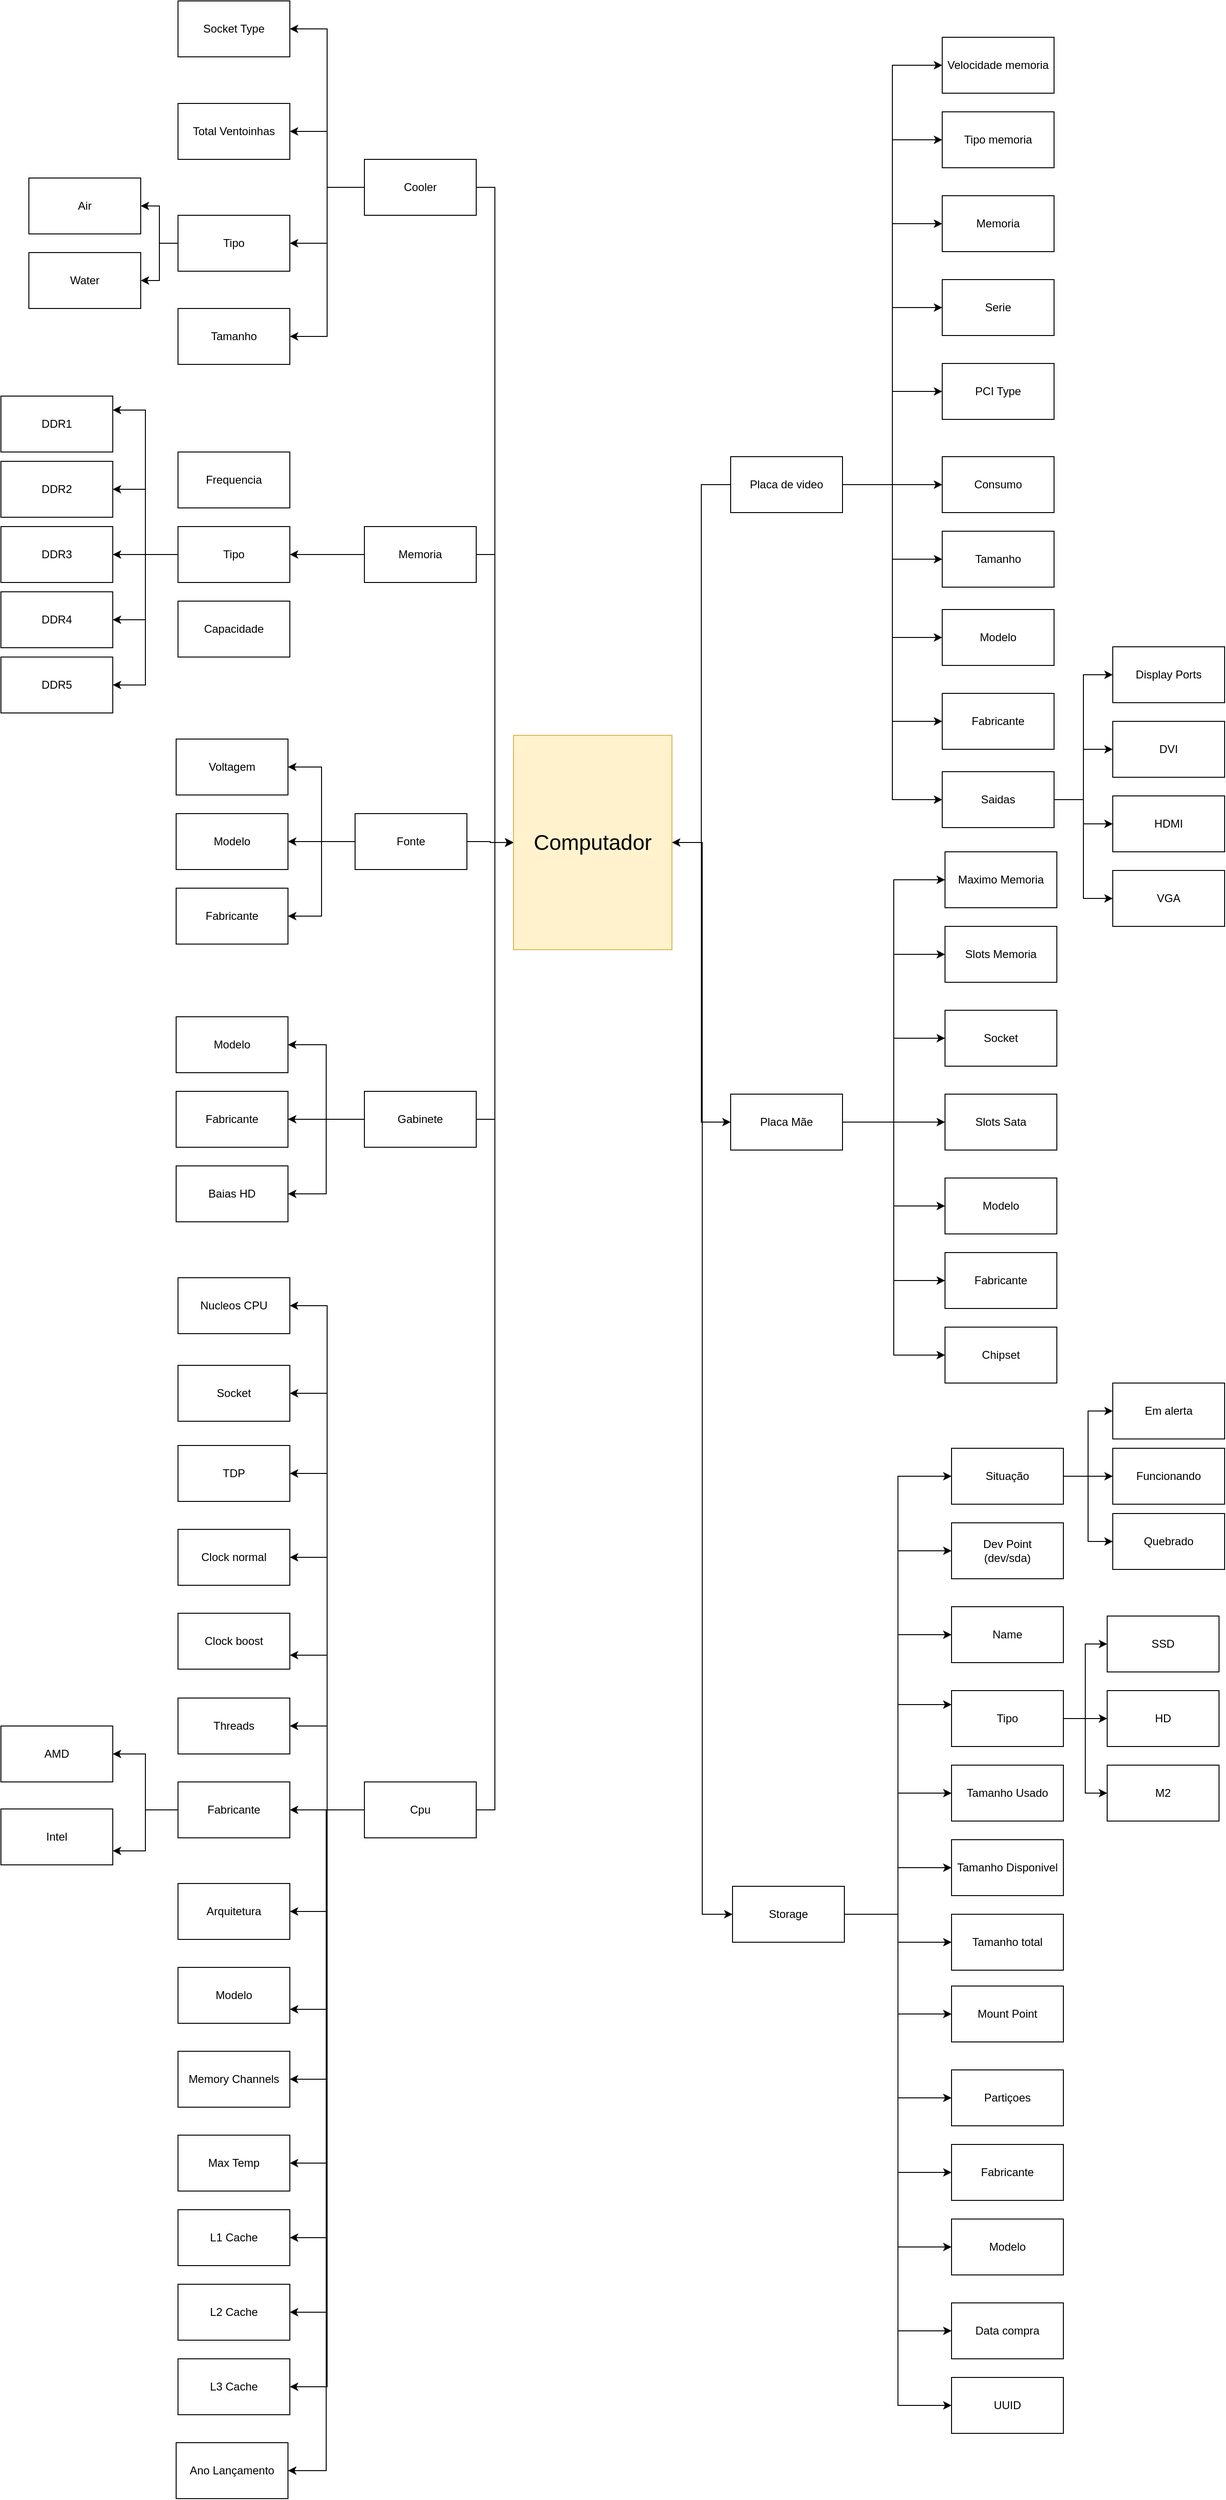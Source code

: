 <mxfile version="28.0.6">
  <diagram name="Página-1" id="CXekeG7njNkWaD8ZlmLc">
    <mxGraphModel dx="2966" dy="2441" grid="1" gridSize="10" guides="1" tooltips="1" connect="1" arrows="1" fold="1" page="1" pageScale="1" pageWidth="900" pageHeight="1600" math="0" shadow="0">
      <root>
        <mxCell id="0" />
        <mxCell id="1" parent="0" />
        <mxCell id="zPSmQl39n69gm35-lImO-128" style="edgeStyle=orthogonalEdgeStyle;rounded=0;orthogonalLoop=1;jettySize=auto;html=1;entryX=1;entryY=0.5;entryDx=0;entryDy=0;" parent="1" source="zPSmQl39n69gm35-lImO-1" target="zPSmQl39n69gm35-lImO-115" edge="1">
          <mxGeometry relative="1" as="geometry" />
        </mxCell>
        <mxCell id="zPSmQl39n69gm35-lImO-129" style="edgeStyle=orthogonalEdgeStyle;rounded=0;orthogonalLoop=1;jettySize=auto;html=1;entryX=1;entryY=0.5;entryDx=0;entryDy=0;" parent="1" source="zPSmQl39n69gm35-lImO-1" target="zPSmQl39n69gm35-lImO-110" edge="1">
          <mxGeometry relative="1" as="geometry" />
        </mxCell>
        <mxCell id="zPSmQl39n69gm35-lImO-130" style="edgeStyle=orthogonalEdgeStyle;rounded=0;orthogonalLoop=1;jettySize=auto;html=1;entryX=1;entryY=0.5;entryDx=0;entryDy=0;" parent="1" source="zPSmQl39n69gm35-lImO-1" target="zPSmQl39n69gm35-lImO-111" edge="1">
          <mxGeometry relative="1" as="geometry" />
        </mxCell>
        <mxCell id="zPSmQl39n69gm35-lImO-131" style="edgeStyle=orthogonalEdgeStyle;rounded=0;orthogonalLoop=1;jettySize=auto;html=1;entryX=1;entryY=0.5;entryDx=0;entryDy=0;" parent="1" source="zPSmQl39n69gm35-lImO-1" target="zPSmQl39n69gm35-lImO-112" edge="1">
          <mxGeometry relative="1" as="geometry" />
        </mxCell>
        <mxCell id="zPSmQl39n69gm35-lImO-132" style="edgeStyle=orthogonalEdgeStyle;rounded=0;orthogonalLoop=1;jettySize=auto;html=1;entryX=1;entryY=0.75;entryDx=0;entryDy=0;" parent="1" source="zPSmQl39n69gm35-lImO-1" target="zPSmQl39n69gm35-lImO-113" edge="1">
          <mxGeometry relative="1" as="geometry" />
        </mxCell>
        <mxCell id="zPSmQl39n69gm35-lImO-133" style="edgeStyle=orthogonalEdgeStyle;rounded=0;orthogonalLoop=1;jettySize=auto;html=1;entryX=1;entryY=0.5;entryDx=0;entryDy=0;" parent="1" source="zPSmQl39n69gm35-lImO-1" target="zPSmQl39n69gm35-lImO-114" edge="1">
          <mxGeometry relative="1" as="geometry" />
        </mxCell>
        <mxCell id="zPSmQl39n69gm35-lImO-134" style="edgeStyle=orthogonalEdgeStyle;rounded=0;orthogonalLoop=1;jettySize=auto;html=1;entryX=1;entryY=0.5;entryDx=0;entryDy=0;" parent="1" source="zPSmQl39n69gm35-lImO-1" target="zPSmQl39n69gm35-lImO-116" edge="1">
          <mxGeometry relative="1" as="geometry" />
        </mxCell>
        <mxCell id="zPSmQl39n69gm35-lImO-135" style="edgeStyle=orthogonalEdgeStyle;rounded=0;orthogonalLoop=1;jettySize=auto;html=1;entryX=1;entryY=0.5;entryDx=0;entryDy=0;" parent="1" source="zPSmQl39n69gm35-lImO-1" target="zPSmQl39n69gm35-lImO-119" edge="1">
          <mxGeometry relative="1" as="geometry" />
        </mxCell>
        <mxCell id="zPSmQl39n69gm35-lImO-136" style="edgeStyle=orthogonalEdgeStyle;rounded=0;orthogonalLoop=1;jettySize=auto;html=1;entryX=1;entryY=0.75;entryDx=0;entryDy=0;" parent="1" source="zPSmQl39n69gm35-lImO-1" target="zPSmQl39n69gm35-lImO-122" edge="1">
          <mxGeometry relative="1" as="geometry" />
        </mxCell>
        <mxCell id="zPSmQl39n69gm35-lImO-137" style="edgeStyle=orthogonalEdgeStyle;rounded=0;orthogonalLoop=1;jettySize=auto;html=1;entryX=1;entryY=0.5;entryDx=0;entryDy=0;" parent="1" source="zPSmQl39n69gm35-lImO-1" target="zPSmQl39n69gm35-lImO-123" edge="1">
          <mxGeometry relative="1" as="geometry" />
        </mxCell>
        <mxCell id="zPSmQl39n69gm35-lImO-138" style="edgeStyle=orthogonalEdgeStyle;rounded=0;orthogonalLoop=1;jettySize=auto;html=1;entryX=1;entryY=0.5;entryDx=0;entryDy=0;" parent="1" source="zPSmQl39n69gm35-lImO-1" target="zPSmQl39n69gm35-lImO-124" edge="1">
          <mxGeometry relative="1" as="geometry" />
        </mxCell>
        <mxCell id="zPSmQl39n69gm35-lImO-139" style="edgeStyle=orthogonalEdgeStyle;rounded=0;orthogonalLoop=1;jettySize=auto;html=1;entryX=1;entryY=0.5;entryDx=0;entryDy=0;" parent="1" source="zPSmQl39n69gm35-lImO-1" target="zPSmQl39n69gm35-lImO-125" edge="1">
          <mxGeometry relative="1" as="geometry" />
        </mxCell>
        <mxCell id="zPSmQl39n69gm35-lImO-140" style="edgeStyle=orthogonalEdgeStyle;rounded=0;orthogonalLoop=1;jettySize=auto;html=1;entryX=1;entryY=0.5;entryDx=0;entryDy=0;" parent="1" source="zPSmQl39n69gm35-lImO-1" target="zPSmQl39n69gm35-lImO-126" edge="1">
          <mxGeometry relative="1" as="geometry" />
        </mxCell>
        <mxCell id="zPSmQl39n69gm35-lImO-141" style="edgeStyle=orthogonalEdgeStyle;rounded=0;orthogonalLoop=1;jettySize=auto;html=1;entryX=1;entryY=0.5;entryDx=0;entryDy=0;" parent="1" source="zPSmQl39n69gm35-lImO-1" target="zPSmQl39n69gm35-lImO-127" edge="1">
          <mxGeometry relative="1" as="geometry" />
        </mxCell>
        <mxCell id="zPSmQl39n69gm35-lImO-143" style="edgeStyle=orthogonalEdgeStyle;rounded=0;orthogonalLoop=1;jettySize=auto;html=1;entryX=1;entryY=0.5;entryDx=0;entryDy=0;" parent="1" source="zPSmQl39n69gm35-lImO-1" target="zPSmQl39n69gm35-lImO-142" edge="1">
          <mxGeometry relative="1" as="geometry" />
        </mxCell>
        <mxCell id="zPSmQl39n69gm35-lImO-200" style="edgeStyle=orthogonalEdgeStyle;rounded=0;orthogonalLoop=1;jettySize=auto;html=1;entryX=0;entryY=0.5;entryDx=0;entryDy=0;" parent="1" source="zPSmQl39n69gm35-lImO-1" target="zPSmQl39n69gm35-lImO-194" edge="1">
          <mxGeometry relative="1" as="geometry" />
        </mxCell>
        <mxCell id="zPSmQl39n69gm35-lImO-1" value="Cpu" style="rounded=0;whiteSpace=wrap;html=1;" parent="1" vertex="1">
          <mxGeometry x="-430" y="371" width="120" height="60" as="geometry" />
        </mxCell>
        <mxCell id="zPSmQl39n69gm35-lImO-94" value="" style="edgeStyle=orthogonalEdgeStyle;rounded=0;orthogonalLoop=1;jettySize=auto;html=1;" parent="1" source="zPSmQl39n69gm35-lImO-2" target="zPSmQl39n69gm35-lImO-78" edge="1">
          <mxGeometry relative="1" as="geometry" />
        </mxCell>
        <mxCell id="zPSmQl39n69gm35-lImO-198" style="edgeStyle=orthogonalEdgeStyle;rounded=0;orthogonalLoop=1;jettySize=auto;html=1;entryX=0;entryY=0.5;entryDx=0;entryDy=0;" parent="1" source="zPSmQl39n69gm35-lImO-2" target="zPSmQl39n69gm35-lImO-194" edge="1">
          <mxGeometry relative="1" as="geometry" />
        </mxCell>
        <mxCell id="zPSmQl39n69gm35-lImO-2" value="Memoria" style="rounded=0;whiteSpace=wrap;html=1;" parent="1" vertex="1">
          <mxGeometry x="-430" y="-976" width="120" height="60" as="geometry" />
        </mxCell>
        <mxCell id="zPSmQl39n69gm35-lImO-15" style="edgeStyle=orthogonalEdgeStyle;rounded=0;orthogonalLoop=1;jettySize=auto;html=1;entryX=0;entryY=0.5;entryDx=0;entryDy=0;" parent="1" source="zPSmQl39n69gm35-lImO-3" target="zPSmQl39n69gm35-lImO-14" edge="1">
          <mxGeometry relative="1" as="geometry" />
        </mxCell>
        <mxCell id="zPSmQl39n69gm35-lImO-19" style="edgeStyle=orthogonalEdgeStyle;rounded=0;orthogonalLoop=1;jettySize=auto;html=1;exitX=1;exitY=0.5;exitDx=0;exitDy=0;entryX=0;entryY=0.5;entryDx=0;entryDy=0;" parent="1" source="zPSmQl39n69gm35-lImO-3" target="zPSmQl39n69gm35-lImO-18" edge="1">
          <mxGeometry relative="1" as="geometry" />
        </mxCell>
        <mxCell id="zPSmQl39n69gm35-lImO-21" style="edgeStyle=orthogonalEdgeStyle;rounded=0;orthogonalLoop=1;jettySize=auto;html=1;exitX=1;exitY=0.5;exitDx=0;exitDy=0;entryX=0;entryY=0.5;entryDx=0;entryDy=0;" parent="1" source="zPSmQl39n69gm35-lImO-3" target="zPSmQl39n69gm35-lImO-20" edge="1">
          <mxGeometry relative="1" as="geometry" />
        </mxCell>
        <mxCell id="zPSmQl39n69gm35-lImO-58" style="edgeStyle=orthogonalEdgeStyle;rounded=0;orthogonalLoop=1;jettySize=auto;html=1;entryX=0;entryY=0.5;entryDx=0;entryDy=0;" parent="1" source="zPSmQl39n69gm35-lImO-3" target="zPSmQl39n69gm35-lImO-57" edge="1">
          <mxGeometry relative="1" as="geometry" />
        </mxCell>
        <mxCell id="zPSmQl39n69gm35-lImO-59" style="edgeStyle=orthogonalEdgeStyle;rounded=0;orthogonalLoop=1;jettySize=auto;html=1;entryX=0;entryY=0.5;entryDx=0;entryDy=0;" parent="1" source="zPSmQl39n69gm35-lImO-3" target="zPSmQl39n69gm35-lImO-16" edge="1">
          <mxGeometry relative="1" as="geometry" />
        </mxCell>
        <mxCell id="zPSmQl39n69gm35-lImO-76" style="edgeStyle=orthogonalEdgeStyle;rounded=0;orthogonalLoop=1;jettySize=auto;html=1;entryX=0;entryY=0.5;entryDx=0;entryDy=0;" parent="1" source="zPSmQl39n69gm35-lImO-3" target="zPSmQl39n69gm35-lImO-74" edge="1">
          <mxGeometry relative="1" as="geometry" />
        </mxCell>
        <mxCell id="zPSmQl39n69gm35-lImO-77" style="edgeStyle=orthogonalEdgeStyle;rounded=0;orthogonalLoop=1;jettySize=auto;html=1;entryX=0;entryY=0.5;entryDx=0;entryDy=0;" parent="1" source="zPSmQl39n69gm35-lImO-3" target="zPSmQl39n69gm35-lImO-75" edge="1">
          <mxGeometry relative="1" as="geometry" />
        </mxCell>
        <mxCell id="zPSmQl39n69gm35-lImO-3" value="Placa Mãe" style="rounded=0;whiteSpace=wrap;html=1;" parent="1" vertex="1">
          <mxGeometry x="-37" y="-367" width="120" height="60" as="geometry" />
        </mxCell>
        <mxCell id="zPSmQl39n69gm35-lImO-107" style="edgeStyle=orthogonalEdgeStyle;rounded=0;orthogonalLoop=1;jettySize=auto;html=1;entryX=1;entryY=0.5;entryDx=0;entryDy=0;" parent="1" source="zPSmQl39n69gm35-lImO-4" target="zPSmQl39n69gm35-lImO-68" edge="1">
          <mxGeometry relative="1" as="geometry" />
        </mxCell>
        <mxCell id="zPSmQl39n69gm35-lImO-108" style="edgeStyle=orthogonalEdgeStyle;rounded=0;orthogonalLoop=1;jettySize=auto;html=1;entryX=1;entryY=0.5;entryDx=0;entryDy=0;" parent="1" source="zPSmQl39n69gm35-lImO-4" target="zPSmQl39n69gm35-lImO-69" edge="1">
          <mxGeometry relative="1" as="geometry" />
        </mxCell>
        <mxCell id="zPSmQl39n69gm35-lImO-109" style="edgeStyle=orthogonalEdgeStyle;rounded=0;orthogonalLoop=1;jettySize=auto;html=1;entryX=1;entryY=0.5;entryDx=0;entryDy=0;" parent="1" source="zPSmQl39n69gm35-lImO-4" target="zPSmQl39n69gm35-lImO-72" edge="1">
          <mxGeometry relative="1" as="geometry" />
        </mxCell>
        <mxCell id="zPSmQl39n69gm35-lImO-199" style="edgeStyle=orthogonalEdgeStyle;rounded=0;orthogonalLoop=1;jettySize=auto;html=1;entryX=0;entryY=0.5;entryDx=0;entryDy=0;" parent="1" source="zPSmQl39n69gm35-lImO-4" target="zPSmQl39n69gm35-lImO-194" edge="1">
          <mxGeometry relative="1" as="geometry" />
        </mxCell>
        <mxCell id="zPSmQl39n69gm35-lImO-4" value="Gabinete" style="rounded=0;whiteSpace=wrap;html=1;" parent="1" vertex="1">
          <mxGeometry x="-430" y="-370" width="120" height="60" as="geometry" />
        </mxCell>
        <mxCell id="zPSmQl39n69gm35-lImO-103" style="edgeStyle=orthogonalEdgeStyle;rounded=0;orthogonalLoop=1;jettySize=auto;html=1;entryX=1;entryY=0.5;entryDx=0;entryDy=0;" parent="1" source="zPSmQl39n69gm35-lImO-5" target="zPSmQl39n69gm35-lImO-63" edge="1">
          <mxGeometry relative="1" as="geometry" />
        </mxCell>
        <mxCell id="zPSmQl39n69gm35-lImO-104" style="edgeStyle=orthogonalEdgeStyle;rounded=0;orthogonalLoop=1;jettySize=auto;html=1;entryX=1;entryY=0.5;entryDx=0;entryDy=0;" parent="1" source="zPSmQl39n69gm35-lImO-5" target="zPSmQl39n69gm35-lImO-61" edge="1">
          <mxGeometry relative="1" as="geometry" />
        </mxCell>
        <mxCell id="zPSmQl39n69gm35-lImO-105" style="edgeStyle=orthogonalEdgeStyle;rounded=0;orthogonalLoop=1;jettySize=auto;html=1;entryX=1;entryY=0.5;entryDx=0;entryDy=0;" parent="1" source="zPSmQl39n69gm35-lImO-5" target="zPSmQl39n69gm35-lImO-64" edge="1">
          <mxGeometry relative="1" as="geometry" />
        </mxCell>
        <mxCell id="zPSmQl39n69gm35-lImO-197" style="edgeStyle=orthogonalEdgeStyle;rounded=0;orthogonalLoop=1;jettySize=auto;html=1;entryX=0;entryY=0.5;entryDx=0;entryDy=0;" parent="1" source="zPSmQl39n69gm35-lImO-5" target="zPSmQl39n69gm35-lImO-194" edge="1">
          <mxGeometry relative="1" as="geometry" />
        </mxCell>
        <mxCell id="zPSmQl39n69gm35-lImO-5" value="Fonte" style="rounded=0;whiteSpace=wrap;html=1;" parent="1" vertex="1">
          <mxGeometry x="-440" y="-668" width="120" height="60" as="geometry" />
        </mxCell>
        <mxCell id="zPSmQl39n69gm35-lImO-6" value="HD" style="rounded=0;whiteSpace=wrap;html=1;" parent="1" vertex="1">
          <mxGeometry x="367" y="273" width="120" height="60" as="geometry" />
        </mxCell>
        <mxCell id="zPSmQl39n69gm35-lImO-7" value="SSD" style="rounded=0;whiteSpace=wrap;html=1;" parent="1" vertex="1">
          <mxGeometry x="367" y="193" width="120" height="60" as="geometry" />
        </mxCell>
        <mxCell id="zPSmQl39n69gm35-lImO-32" style="edgeStyle=orthogonalEdgeStyle;rounded=0;orthogonalLoop=1;jettySize=auto;html=1;entryX=0;entryY=0.5;entryDx=0;entryDy=0;" parent="1" source="zPSmQl39n69gm35-lImO-8" target="zPSmQl39n69gm35-lImO-27" edge="1">
          <mxGeometry relative="1" as="geometry" />
        </mxCell>
        <mxCell id="zPSmQl39n69gm35-lImO-33" style="edgeStyle=orthogonalEdgeStyle;rounded=0;orthogonalLoop=1;jettySize=auto;html=1;entryX=0;entryY=0.5;entryDx=0;entryDy=0;" parent="1" source="zPSmQl39n69gm35-lImO-8" target="zPSmQl39n69gm35-lImO-26" edge="1">
          <mxGeometry relative="1" as="geometry" />
        </mxCell>
        <mxCell id="zPSmQl39n69gm35-lImO-34" style="edgeStyle=orthogonalEdgeStyle;rounded=0;orthogonalLoop=1;jettySize=auto;html=1;entryX=0;entryY=0.25;entryDx=0;entryDy=0;" parent="1" source="zPSmQl39n69gm35-lImO-8" target="zPSmQl39n69gm35-lImO-22" edge="1">
          <mxGeometry relative="1" as="geometry" />
        </mxCell>
        <mxCell id="zPSmQl39n69gm35-lImO-35" style="edgeStyle=orthogonalEdgeStyle;rounded=0;orthogonalLoop=1;jettySize=auto;html=1;entryX=0;entryY=0.5;entryDx=0;entryDy=0;" parent="1" source="zPSmQl39n69gm35-lImO-8" target="zPSmQl39n69gm35-lImO-23" edge="1">
          <mxGeometry relative="1" as="geometry" />
        </mxCell>
        <mxCell id="zPSmQl39n69gm35-lImO-36" style="edgeStyle=orthogonalEdgeStyle;rounded=0;orthogonalLoop=1;jettySize=auto;html=1;entryX=0;entryY=0.5;entryDx=0;entryDy=0;" parent="1" source="zPSmQl39n69gm35-lImO-8" target="zPSmQl39n69gm35-lImO-24" edge="1">
          <mxGeometry relative="1" as="geometry" />
        </mxCell>
        <mxCell id="zPSmQl39n69gm35-lImO-37" style="edgeStyle=orthogonalEdgeStyle;rounded=0;orthogonalLoop=1;jettySize=auto;html=1;entryX=0;entryY=0.5;entryDx=0;entryDy=0;" parent="1" source="zPSmQl39n69gm35-lImO-8" target="zPSmQl39n69gm35-lImO-25" edge="1">
          <mxGeometry relative="1" as="geometry" />
        </mxCell>
        <mxCell id="zPSmQl39n69gm35-lImO-38" style="edgeStyle=orthogonalEdgeStyle;rounded=0;orthogonalLoop=1;jettySize=auto;html=1;entryX=0;entryY=0.5;entryDx=0;entryDy=0;" parent="1" source="zPSmQl39n69gm35-lImO-8" target="zPSmQl39n69gm35-lImO-28" edge="1">
          <mxGeometry relative="1" as="geometry" />
        </mxCell>
        <mxCell id="zPSmQl39n69gm35-lImO-41" style="edgeStyle=orthogonalEdgeStyle;rounded=0;orthogonalLoop=1;jettySize=auto;html=1;entryX=0;entryY=0.5;entryDx=0;entryDy=0;" parent="1" source="zPSmQl39n69gm35-lImO-8" target="zPSmQl39n69gm35-lImO-39" edge="1">
          <mxGeometry relative="1" as="geometry" />
        </mxCell>
        <mxCell id="zPSmQl39n69gm35-lImO-49" style="edgeStyle=orthogonalEdgeStyle;rounded=0;orthogonalLoop=1;jettySize=auto;html=1;entryX=0;entryY=0.5;entryDx=0;entryDy=0;" parent="1" source="zPSmQl39n69gm35-lImO-8" target="zPSmQl39n69gm35-lImO-42" edge="1">
          <mxGeometry relative="1" as="geometry" />
        </mxCell>
        <mxCell id="zPSmQl39n69gm35-lImO-52" style="edgeStyle=orthogonalEdgeStyle;rounded=0;orthogonalLoop=1;jettySize=auto;html=1;entryX=0;entryY=0.5;entryDx=0;entryDy=0;" parent="1" source="zPSmQl39n69gm35-lImO-8" target="zPSmQl39n69gm35-lImO-51" edge="1">
          <mxGeometry relative="1" as="geometry" />
        </mxCell>
        <mxCell id="zPSmQl39n69gm35-lImO-54" style="edgeStyle=orthogonalEdgeStyle;rounded=0;orthogonalLoop=1;jettySize=auto;html=1;entryX=0;entryY=0.5;entryDx=0;entryDy=0;" parent="1" source="zPSmQl39n69gm35-lImO-8" target="zPSmQl39n69gm35-lImO-53" edge="1">
          <mxGeometry relative="1" as="geometry" />
        </mxCell>
        <mxCell id="zPSmQl39n69gm35-lImO-56" style="edgeStyle=orthogonalEdgeStyle;rounded=0;orthogonalLoop=1;jettySize=auto;html=1;entryX=0;entryY=0.5;entryDx=0;entryDy=0;" parent="1" source="zPSmQl39n69gm35-lImO-8" target="zPSmQl39n69gm35-lImO-55" edge="1">
          <mxGeometry relative="1" as="geometry" />
        </mxCell>
        <mxCell id="zPSmQl39n69gm35-lImO-97" style="edgeStyle=orthogonalEdgeStyle;rounded=0;orthogonalLoop=1;jettySize=auto;html=1;entryX=0;entryY=0.5;entryDx=0;entryDy=0;" parent="1" source="zPSmQl39n69gm35-lImO-8" target="zPSmQl39n69gm35-lImO-50" edge="1">
          <mxGeometry relative="1" as="geometry" />
        </mxCell>
        <mxCell id="zPSmQl39n69gm35-lImO-8" value="Storage" style="rounded=0;whiteSpace=wrap;html=1;" parent="1" vertex="1">
          <mxGeometry x="-35" y="483" width="120" height="60" as="geometry" />
        </mxCell>
        <mxCell id="zPSmQl39n69gm35-lImO-157" style="edgeStyle=orthogonalEdgeStyle;rounded=0;orthogonalLoop=1;jettySize=auto;html=1;entryX=1;entryY=0.5;entryDx=0;entryDy=0;" parent="1" source="zPSmQl39n69gm35-lImO-11" target="zPSmQl39n69gm35-lImO-152" edge="1">
          <mxGeometry relative="1" as="geometry" />
        </mxCell>
        <mxCell id="zPSmQl39n69gm35-lImO-158" style="edgeStyle=orthogonalEdgeStyle;rounded=0;orthogonalLoop=1;jettySize=auto;html=1;entryX=1;entryY=0.5;entryDx=0;entryDy=0;" parent="1" source="zPSmQl39n69gm35-lImO-11" target="zPSmQl39n69gm35-lImO-153" edge="1">
          <mxGeometry relative="1" as="geometry" />
        </mxCell>
        <mxCell id="zPSmQl39n69gm35-lImO-160" style="edgeStyle=orthogonalEdgeStyle;rounded=0;orthogonalLoop=1;jettySize=auto;html=1;entryX=1;entryY=0.5;entryDx=0;entryDy=0;" parent="1" source="zPSmQl39n69gm35-lImO-11" target="zPSmQl39n69gm35-lImO-159" edge="1">
          <mxGeometry relative="1" as="geometry" />
        </mxCell>
        <mxCell id="zPSmQl39n69gm35-lImO-162" style="edgeStyle=orthogonalEdgeStyle;rounded=0;orthogonalLoop=1;jettySize=auto;html=1;entryX=1;entryY=0.5;entryDx=0;entryDy=0;" parent="1" source="zPSmQl39n69gm35-lImO-11" target="zPSmQl39n69gm35-lImO-144" edge="1">
          <mxGeometry relative="1" as="geometry" />
        </mxCell>
        <mxCell id="zPSmQl39n69gm35-lImO-201" style="edgeStyle=orthogonalEdgeStyle;rounded=0;orthogonalLoop=1;jettySize=auto;html=1;entryX=0;entryY=0.5;entryDx=0;entryDy=0;" parent="1" source="zPSmQl39n69gm35-lImO-11" target="zPSmQl39n69gm35-lImO-194" edge="1">
          <mxGeometry relative="1" as="geometry" />
        </mxCell>
        <mxCell id="zPSmQl39n69gm35-lImO-11" value="Cooler" style="rounded=0;whiteSpace=wrap;html=1;" parent="1" vertex="1">
          <mxGeometry x="-430" y="-1370" width="120" height="60" as="geometry" />
        </mxCell>
        <mxCell id="zPSmQl39n69gm35-lImO-12" value="M2" style="rounded=0;whiteSpace=wrap;html=1;" parent="1" vertex="1">
          <mxGeometry x="367" y="353" width="120" height="60" as="geometry" />
        </mxCell>
        <mxCell id="zPSmQl39n69gm35-lImO-14" value="Modelo" style="rounded=0;whiteSpace=wrap;html=1;" parent="1" vertex="1">
          <mxGeometry x="193" y="-277" width="120" height="60" as="geometry" />
        </mxCell>
        <mxCell id="zPSmQl39n69gm35-lImO-16" value="Fabricante" style="rounded=0;whiteSpace=wrap;html=1;" parent="1" vertex="1">
          <mxGeometry x="193" y="-197" width="120" height="60" as="geometry" />
        </mxCell>
        <mxCell id="zPSmQl39n69gm35-lImO-18" value="Chipset" style="rounded=0;whiteSpace=wrap;html=1;" parent="1" vertex="1">
          <mxGeometry x="193" y="-117" width="120" height="60" as="geometry" />
        </mxCell>
        <mxCell id="zPSmQl39n69gm35-lImO-20" value="Slots Sata" style="rounded=0;whiteSpace=wrap;html=1;" parent="1" vertex="1">
          <mxGeometry x="193" y="-367" width="120" height="60" as="geometry" />
        </mxCell>
        <mxCell id="zPSmQl39n69gm35-lImO-29" value="" style="edgeStyle=orthogonalEdgeStyle;rounded=0;orthogonalLoop=1;jettySize=auto;html=1;" parent="1" source="zPSmQl39n69gm35-lImO-22" target="zPSmQl39n69gm35-lImO-6" edge="1">
          <mxGeometry relative="1" as="geometry" />
        </mxCell>
        <mxCell id="zPSmQl39n69gm35-lImO-30" style="edgeStyle=orthogonalEdgeStyle;rounded=0;orthogonalLoop=1;jettySize=auto;html=1;exitX=1;exitY=0.5;exitDx=0;exitDy=0;entryX=0;entryY=0.5;entryDx=0;entryDy=0;" parent="1" source="zPSmQl39n69gm35-lImO-22" target="zPSmQl39n69gm35-lImO-7" edge="1">
          <mxGeometry relative="1" as="geometry" />
        </mxCell>
        <mxCell id="zPSmQl39n69gm35-lImO-31" style="edgeStyle=orthogonalEdgeStyle;rounded=0;orthogonalLoop=1;jettySize=auto;html=1;entryX=0;entryY=0.5;entryDx=0;entryDy=0;" parent="1" source="zPSmQl39n69gm35-lImO-22" target="zPSmQl39n69gm35-lImO-12" edge="1">
          <mxGeometry relative="1" as="geometry" />
        </mxCell>
        <mxCell id="zPSmQl39n69gm35-lImO-22" value="Tipo" style="rounded=0;whiteSpace=wrap;html=1;" parent="1" vertex="1">
          <mxGeometry x="200" y="273" width="120" height="60" as="geometry" />
        </mxCell>
        <mxCell id="zPSmQl39n69gm35-lImO-23" value="Tamanho Usado" style="rounded=0;whiteSpace=wrap;html=1;" parent="1" vertex="1">
          <mxGeometry x="200" y="353" width="120" height="60" as="geometry" />
        </mxCell>
        <mxCell id="zPSmQl39n69gm35-lImO-24" value="Tamanho Disponivel" style="rounded=0;whiteSpace=wrap;html=1;" parent="1" vertex="1">
          <mxGeometry x="200" y="433" width="120" height="60" as="geometry" />
        </mxCell>
        <mxCell id="zPSmQl39n69gm35-lImO-25" value="Mount Point" style="rounded=0;whiteSpace=wrap;html=1;" parent="1" vertex="1">
          <mxGeometry x="200" y="590" width="120" height="60" as="geometry" />
        </mxCell>
        <mxCell id="zPSmQl39n69gm35-lImO-26" value="Name" style="rounded=0;whiteSpace=wrap;html=1;" parent="1" vertex="1">
          <mxGeometry x="200" y="183" width="120" height="60" as="geometry" />
        </mxCell>
        <mxCell id="zPSmQl39n69gm35-lImO-27" value="Dev Point&lt;br&gt;(dev/sda)" style="rounded=0;whiteSpace=wrap;html=1;" parent="1" vertex="1">
          <mxGeometry x="200" y="93" width="120" height="60" as="geometry" />
        </mxCell>
        <mxCell id="zPSmQl39n69gm35-lImO-28" value="Partiçoes" style="rounded=0;whiteSpace=wrap;html=1;" parent="1" vertex="1">
          <mxGeometry x="200" y="680" width="120" height="60" as="geometry" />
        </mxCell>
        <mxCell id="zPSmQl39n69gm35-lImO-39" value="Fabricante" style="rounded=0;whiteSpace=wrap;html=1;" parent="1" vertex="1">
          <mxGeometry x="200" y="760" width="120" height="60" as="geometry" />
        </mxCell>
        <mxCell id="zPSmQl39n69gm35-lImO-46" style="edgeStyle=orthogonalEdgeStyle;rounded=0;orthogonalLoop=1;jettySize=auto;html=1;entryX=0;entryY=0.5;entryDx=0;entryDy=0;" parent="1" source="zPSmQl39n69gm35-lImO-42" target="zPSmQl39n69gm35-lImO-45" edge="1">
          <mxGeometry relative="1" as="geometry" />
        </mxCell>
        <mxCell id="zPSmQl39n69gm35-lImO-47" style="edgeStyle=orthogonalEdgeStyle;rounded=0;orthogonalLoop=1;jettySize=auto;html=1;entryX=0;entryY=0.5;entryDx=0;entryDy=0;" parent="1" source="zPSmQl39n69gm35-lImO-42" target="zPSmQl39n69gm35-lImO-43" edge="1">
          <mxGeometry relative="1" as="geometry" />
        </mxCell>
        <mxCell id="zPSmQl39n69gm35-lImO-48" style="edgeStyle=orthogonalEdgeStyle;rounded=0;orthogonalLoop=1;jettySize=auto;html=1;entryX=0;entryY=0.5;entryDx=0;entryDy=0;" parent="1" source="zPSmQl39n69gm35-lImO-42" target="zPSmQl39n69gm35-lImO-44" edge="1">
          <mxGeometry relative="1" as="geometry" />
        </mxCell>
        <mxCell id="zPSmQl39n69gm35-lImO-42" value="Situação" style="rounded=0;whiteSpace=wrap;html=1;" parent="1" vertex="1">
          <mxGeometry x="200" y="13" width="120" height="60" as="geometry" />
        </mxCell>
        <mxCell id="zPSmQl39n69gm35-lImO-43" value="Funcionando" style="rounded=0;whiteSpace=wrap;html=1;" parent="1" vertex="1">
          <mxGeometry x="373" y="13" width="120" height="60" as="geometry" />
        </mxCell>
        <mxCell id="zPSmQl39n69gm35-lImO-44" value="Quebrado" style="rounded=0;whiteSpace=wrap;html=1;" parent="1" vertex="1">
          <mxGeometry x="373" y="83" width="120" height="60" as="geometry" />
        </mxCell>
        <mxCell id="zPSmQl39n69gm35-lImO-45" value="Em alerta" style="rounded=0;whiteSpace=wrap;html=1;" parent="1" vertex="1">
          <mxGeometry x="373" y="-57" width="120" height="60" as="geometry" />
        </mxCell>
        <mxCell id="zPSmQl39n69gm35-lImO-50" value="Modelo" style="rounded=0;whiteSpace=wrap;html=1;" parent="1" vertex="1">
          <mxGeometry x="200" y="840" width="120" height="60" as="geometry" />
        </mxCell>
        <mxCell id="zPSmQl39n69gm35-lImO-51" value="Data compra" style="rounded=0;whiteSpace=wrap;html=1;" parent="1" vertex="1">
          <mxGeometry x="200" y="930" width="120" height="60" as="geometry" />
        </mxCell>
        <mxCell id="zPSmQl39n69gm35-lImO-53" value="UUID" style="rounded=0;whiteSpace=wrap;html=1;" parent="1" vertex="1">
          <mxGeometry x="200" y="1010" width="120" height="60" as="geometry" />
        </mxCell>
        <mxCell id="zPSmQl39n69gm35-lImO-55" value="Tamanho total" style="rounded=0;whiteSpace=wrap;html=1;" parent="1" vertex="1">
          <mxGeometry x="200" y="513" width="120" height="60" as="geometry" />
        </mxCell>
        <mxCell id="zPSmQl39n69gm35-lImO-57" value="Socket" style="rounded=0;whiteSpace=wrap;html=1;" parent="1" vertex="1">
          <mxGeometry x="193" y="-457" width="120" height="60" as="geometry" />
        </mxCell>
        <mxCell id="zPSmQl39n69gm35-lImO-61" value="Voltagem" style="rounded=0;whiteSpace=wrap;html=1;" parent="1" vertex="1">
          <mxGeometry x="-632" y="-748" width="120" height="60" as="geometry" />
        </mxCell>
        <mxCell id="zPSmQl39n69gm35-lImO-63" value="Modelo" style="rounded=0;whiteSpace=wrap;html=1;" parent="1" vertex="1">
          <mxGeometry x="-632" y="-668" width="120" height="60" as="geometry" />
        </mxCell>
        <mxCell id="zPSmQl39n69gm35-lImO-64" value="Fabricante" style="rounded=0;whiteSpace=wrap;html=1;" parent="1" vertex="1">
          <mxGeometry x="-632" y="-588" width="120" height="60" as="geometry" />
        </mxCell>
        <mxCell id="zPSmQl39n69gm35-lImO-68" value="Modelo" style="rounded=0;whiteSpace=wrap;html=1;" parent="1" vertex="1">
          <mxGeometry x="-632" y="-450" width="120" height="60" as="geometry" />
        </mxCell>
        <mxCell id="zPSmQl39n69gm35-lImO-69" value="Fabricante" style="rounded=0;whiteSpace=wrap;html=1;" parent="1" vertex="1">
          <mxGeometry x="-632" y="-370" width="120" height="60" as="geometry" />
        </mxCell>
        <mxCell id="zPSmQl39n69gm35-lImO-72" value="Baias HD" style="rounded=0;whiteSpace=wrap;html=1;" parent="1" vertex="1">
          <mxGeometry x="-632" y="-290" width="120" height="60" as="geometry" />
        </mxCell>
        <mxCell id="zPSmQl39n69gm35-lImO-74" value="Slots Memoria" style="rounded=0;whiteSpace=wrap;html=1;" parent="1" vertex="1">
          <mxGeometry x="193" y="-547" width="120" height="60" as="geometry" />
        </mxCell>
        <mxCell id="zPSmQl39n69gm35-lImO-75" value="Maximo Memoria" style="rounded=0;whiteSpace=wrap;html=1;" parent="1" vertex="1">
          <mxGeometry x="193" y="-627" width="120" height="60" as="geometry" />
        </mxCell>
        <mxCell id="zPSmQl39n69gm35-lImO-98" style="edgeStyle=orthogonalEdgeStyle;rounded=0;orthogonalLoop=1;jettySize=auto;html=1;entryX=1;entryY=0.5;entryDx=0;entryDy=0;" parent="1" source="zPSmQl39n69gm35-lImO-78" target="zPSmQl39n69gm35-lImO-81" edge="1">
          <mxGeometry relative="1" as="geometry" />
        </mxCell>
        <mxCell id="zPSmQl39n69gm35-lImO-99" style="edgeStyle=orthogonalEdgeStyle;rounded=0;orthogonalLoop=1;jettySize=auto;html=1;entryX=1;entryY=0.5;entryDx=0;entryDy=0;" parent="1" source="zPSmQl39n69gm35-lImO-78" target="zPSmQl39n69gm35-lImO-80" edge="1">
          <mxGeometry relative="1" as="geometry" />
        </mxCell>
        <mxCell id="zPSmQl39n69gm35-lImO-100" style="edgeStyle=orthogonalEdgeStyle;rounded=0;orthogonalLoop=1;jettySize=auto;html=1;entryX=1;entryY=0.25;entryDx=0;entryDy=0;" parent="1" source="zPSmQl39n69gm35-lImO-78" target="zPSmQl39n69gm35-lImO-79" edge="1">
          <mxGeometry relative="1" as="geometry" />
        </mxCell>
        <mxCell id="zPSmQl39n69gm35-lImO-101" style="edgeStyle=orthogonalEdgeStyle;rounded=0;orthogonalLoop=1;jettySize=auto;html=1;entryX=1;entryY=0.5;entryDx=0;entryDy=0;" parent="1" source="zPSmQl39n69gm35-lImO-78" target="zPSmQl39n69gm35-lImO-82" edge="1">
          <mxGeometry relative="1" as="geometry" />
        </mxCell>
        <mxCell id="zPSmQl39n69gm35-lImO-102" style="edgeStyle=orthogonalEdgeStyle;rounded=0;orthogonalLoop=1;jettySize=auto;html=1;entryX=1;entryY=0.5;entryDx=0;entryDy=0;" parent="1" source="zPSmQl39n69gm35-lImO-78" target="zPSmQl39n69gm35-lImO-83" edge="1">
          <mxGeometry relative="1" as="geometry" />
        </mxCell>
        <mxCell id="zPSmQl39n69gm35-lImO-78" value="Tipo" style="rounded=0;whiteSpace=wrap;html=1;" parent="1" vertex="1">
          <mxGeometry x="-630" y="-976" width="120" height="60" as="geometry" />
        </mxCell>
        <mxCell id="zPSmQl39n69gm35-lImO-79" value="DDR1" style="rounded=0;whiteSpace=wrap;html=1;" parent="1" vertex="1">
          <mxGeometry x="-820" y="-1116" width="120" height="60" as="geometry" />
        </mxCell>
        <mxCell id="zPSmQl39n69gm35-lImO-80" value="DDR2" style="rounded=0;whiteSpace=wrap;html=1;" parent="1" vertex="1">
          <mxGeometry x="-820" y="-1046" width="120" height="60" as="geometry" />
        </mxCell>
        <mxCell id="zPSmQl39n69gm35-lImO-81" value="DDR3" style="rounded=0;whiteSpace=wrap;html=1;" parent="1" vertex="1">
          <mxGeometry x="-820" y="-976" width="120" height="60" as="geometry" />
        </mxCell>
        <mxCell id="zPSmQl39n69gm35-lImO-82" value="DDR4" style="rounded=0;whiteSpace=wrap;html=1;" parent="1" vertex="1">
          <mxGeometry x="-820" y="-906" width="120" height="60" as="geometry" />
        </mxCell>
        <mxCell id="zPSmQl39n69gm35-lImO-83" value="DDR5" style="rounded=0;whiteSpace=wrap;html=1;" parent="1" vertex="1">
          <mxGeometry x="-820" y="-836" width="120" height="60" as="geometry" />
        </mxCell>
        <mxCell id="zPSmQl39n69gm35-lImO-90" value="Capacidade" style="rounded=0;whiteSpace=wrap;html=1;" parent="1" vertex="1">
          <mxGeometry x="-630" y="-896" width="120" height="60" as="geometry" />
        </mxCell>
        <mxCell id="zPSmQl39n69gm35-lImO-91" value="Frequencia" style="rounded=0;whiteSpace=wrap;html=1;" parent="1" vertex="1">
          <mxGeometry x="-630" y="-1056" width="120" height="60" as="geometry" />
        </mxCell>
        <mxCell id="zPSmQl39n69gm35-lImO-110" value="Socket" style="rounded=0;whiteSpace=wrap;html=1;" parent="1" vertex="1">
          <mxGeometry x="-630" y="-76" width="120" height="60" as="geometry" />
        </mxCell>
        <mxCell id="zPSmQl39n69gm35-lImO-111" value="TDP" style="rounded=0;whiteSpace=wrap;html=1;" parent="1" vertex="1">
          <mxGeometry x="-630" y="10" width="120" height="60" as="geometry" />
        </mxCell>
        <mxCell id="zPSmQl39n69gm35-lImO-112" value="Clock normal" style="rounded=0;whiteSpace=wrap;html=1;" parent="1" vertex="1">
          <mxGeometry x="-630" y="100" width="120" height="60" as="geometry" />
        </mxCell>
        <mxCell id="zPSmQl39n69gm35-lImO-113" value="Clock boost" style="rounded=0;whiteSpace=wrap;html=1;" parent="1" vertex="1">
          <mxGeometry x="-630" y="190" width="120" height="60" as="geometry" />
        </mxCell>
        <mxCell id="zPSmQl39n69gm35-lImO-114" value="Threads" style="rounded=0;whiteSpace=wrap;html=1;" parent="1" vertex="1">
          <mxGeometry x="-630" y="281" width="120" height="60" as="geometry" />
        </mxCell>
        <mxCell id="zPSmQl39n69gm35-lImO-115" value="Nucleos CPU" style="rounded=0;whiteSpace=wrap;html=1;" parent="1" vertex="1">
          <mxGeometry x="-630" y="-170" width="120" height="60" as="geometry" />
        </mxCell>
        <mxCell id="zPSmQl39n69gm35-lImO-120" style="edgeStyle=orthogonalEdgeStyle;rounded=0;orthogonalLoop=1;jettySize=auto;html=1;exitX=0;exitY=0.5;exitDx=0;exitDy=0;entryX=1;entryY=0.5;entryDx=0;entryDy=0;" parent="1" source="zPSmQl39n69gm35-lImO-116" target="zPSmQl39n69gm35-lImO-117" edge="1">
          <mxGeometry relative="1" as="geometry" />
        </mxCell>
        <mxCell id="zPSmQl39n69gm35-lImO-121" style="edgeStyle=orthogonalEdgeStyle;rounded=0;orthogonalLoop=1;jettySize=auto;html=1;entryX=1;entryY=0.75;entryDx=0;entryDy=0;" parent="1" source="zPSmQl39n69gm35-lImO-116" target="zPSmQl39n69gm35-lImO-118" edge="1">
          <mxGeometry relative="1" as="geometry" />
        </mxCell>
        <mxCell id="zPSmQl39n69gm35-lImO-116" value="Fabricante" style="rounded=0;whiteSpace=wrap;html=1;" parent="1" vertex="1">
          <mxGeometry x="-630" y="371" width="120" height="60" as="geometry" />
        </mxCell>
        <mxCell id="zPSmQl39n69gm35-lImO-117" value="AMD" style="rounded=0;whiteSpace=wrap;html=1;" parent="1" vertex="1">
          <mxGeometry x="-820" y="311" width="120" height="60" as="geometry" />
        </mxCell>
        <mxCell id="zPSmQl39n69gm35-lImO-118" value="Intel" style="rounded=0;whiteSpace=wrap;html=1;" parent="1" vertex="1">
          <mxGeometry x="-820" y="400" width="120" height="60" as="geometry" />
        </mxCell>
        <mxCell id="zPSmQl39n69gm35-lImO-119" value="Arquitetura" style="rounded=0;whiteSpace=wrap;html=1;" parent="1" vertex="1">
          <mxGeometry x="-630" y="480" width="120" height="60" as="geometry" />
        </mxCell>
        <mxCell id="zPSmQl39n69gm35-lImO-122" value="Modelo" style="rounded=0;whiteSpace=wrap;html=1;" parent="1" vertex="1">
          <mxGeometry x="-630" y="570" width="120" height="60" as="geometry" />
        </mxCell>
        <mxCell id="zPSmQl39n69gm35-lImO-123" value="Memory Channels" style="rounded=0;whiteSpace=wrap;html=1;" parent="1" vertex="1">
          <mxGeometry x="-630" y="660" width="120" height="60" as="geometry" />
        </mxCell>
        <mxCell id="zPSmQl39n69gm35-lImO-124" value="Max Temp" style="rounded=0;whiteSpace=wrap;html=1;" parent="1" vertex="1">
          <mxGeometry x="-630" y="750" width="120" height="60" as="geometry" />
        </mxCell>
        <mxCell id="zPSmQl39n69gm35-lImO-125" value="L1 Cache" style="rounded=0;whiteSpace=wrap;html=1;" parent="1" vertex="1">
          <mxGeometry x="-630" y="830" width="120" height="60" as="geometry" />
        </mxCell>
        <mxCell id="zPSmQl39n69gm35-lImO-126" value="L2 Cache" style="rounded=0;whiteSpace=wrap;html=1;" parent="1" vertex="1">
          <mxGeometry x="-630" y="910" width="120" height="60" as="geometry" />
        </mxCell>
        <mxCell id="zPSmQl39n69gm35-lImO-127" value="L3 Cache" style="rounded=0;whiteSpace=wrap;html=1;" parent="1" vertex="1">
          <mxGeometry x="-630" y="990" width="120" height="60" as="geometry" />
        </mxCell>
        <mxCell id="zPSmQl39n69gm35-lImO-142" value="Ano Lançamento" style="rounded=0;whiteSpace=wrap;html=1;" parent="1" vertex="1">
          <mxGeometry x="-632" y="1080" width="120" height="60" as="geometry" />
        </mxCell>
        <mxCell id="zPSmQl39n69gm35-lImO-150" style="edgeStyle=orthogonalEdgeStyle;rounded=0;orthogonalLoop=1;jettySize=auto;html=1;entryX=1;entryY=0.5;entryDx=0;entryDy=0;" parent="1" source="zPSmQl39n69gm35-lImO-144" target="zPSmQl39n69gm35-lImO-145" edge="1">
          <mxGeometry relative="1" as="geometry" />
        </mxCell>
        <mxCell id="zPSmQl39n69gm35-lImO-151" style="edgeStyle=orthogonalEdgeStyle;rounded=0;orthogonalLoop=1;jettySize=auto;html=1;entryX=1;entryY=0.5;entryDx=0;entryDy=0;" parent="1" source="zPSmQl39n69gm35-lImO-144" target="zPSmQl39n69gm35-lImO-146" edge="1">
          <mxGeometry relative="1" as="geometry" />
        </mxCell>
        <mxCell id="zPSmQl39n69gm35-lImO-144" value="Tipo" style="rounded=0;whiteSpace=wrap;html=1;" parent="1" vertex="1">
          <mxGeometry x="-630" y="-1310" width="120" height="60" as="geometry" />
        </mxCell>
        <mxCell id="zPSmQl39n69gm35-lImO-145" value="Air" style="rounded=0;whiteSpace=wrap;html=1;" parent="1" vertex="1">
          <mxGeometry x="-790" y="-1350" width="120" height="60" as="geometry" />
        </mxCell>
        <mxCell id="zPSmQl39n69gm35-lImO-146" value="Water" style="rounded=0;whiteSpace=wrap;html=1;" parent="1" vertex="1">
          <mxGeometry x="-790" y="-1270" width="120" height="60" as="geometry" />
        </mxCell>
        <mxCell id="zPSmQl39n69gm35-lImO-152" value="Total Ventoinhas" style="rounded=0;whiteSpace=wrap;html=1;" parent="1" vertex="1">
          <mxGeometry x="-630" y="-1430" width="120" height="60" as="geometry" />
        </mxCell>
        <mxCell id="zPSmQl39n69gm35-lImO-153" value="Tamanho" style="rounded=0;whiteSpace=wrap;html=1;" parent="1" vertex="1">
          <mxGeometry x="-630" y="-1210" width="120" height="60" as="geometry" />
        </mxCell>
        <mxCell id="zPSmQl39n69gm35-lImO-159" value="Socket Type" style="rounded=0;whiteSpace=wrap;html=1;" parent="1" vertex="1">
          <mxGeometry x="-630" y="-1540" width="120" height="60" as="geometry" />
        </mxCell>
        <mxCell id="zPSmQl39n69gm35-lImO-171" style="edgeStyle=orthogonalEdgeStyle;rounded=0;orthogonalLoop=1;jettySize=auto;html=1;entryX=0;entryY=0.5;entryDx=0;entryDy=0;" parent="1" source="zPSmQl39n69gm35-lImO-163" target="zPSmQl39n69gm35-lImO-165" edge="1">
          <mxGeometry relative="1" as="geometry" />
        </mxCell>
        <mxCell id="zPSmQl39n69gm35-lImO-172" style="edgeStyle=orthogonalEdgeStyle;rounded=0;orthogonalLoop=1;jettySize=auto;html=1;entryX=0;entryY=0.5;entryDx=0;entryDy=0;" parent="1" source="zPSmQl39n69gm35-lImO-163" target="zPSmQl39n69gm35-lImO-164" edge="1">
          <mxGeometry relative="1" as="geometry" />
        </mxCell>
        <mxCell id="zPSmQl39n69gm35-lImO-173" style="edgeStyle=orthogonalEdgeStyle;rounded=0;orthogonalLoop=1;jettySize=auto;html=1;entryX=0;entryY=0.5;entryDx=0;entryDy=0;" parent="1" source="zPSmQl39n69gm35-lImO-163" target="zPSmQl39n69gm35-lImO-166" edge="1">
          <mxGeometry relative="1" as="geometry" />
        </mxCell>
        <mxCell id="zPSmQl39n69gm35-lImO-180" style="edgeStyle=orthogonalEdgeStyle;rounded=0;orthogonalLoop=1;jettySize=auto;html=1;entryX=0;entryY=0.5;entryDx=0;entryDy=0;" parent="1" source="zPSmQl39n69gm35-lImO-163" target="zPSmQl39n69gm35-lImO-179" edge="1">
          <mxGeometry relative="1" as="geometry" />
        </mxCell>
        <mxCell id="zPSmQl39n69gm35-lImO-188" style="edgeStyle=orthogonalEdgeStyle;rounded=0;orthogonalLoop=1;jettySize=auto;html=1;" parent="1" source="zPSmQl39n69gm35-lImO-163" target="zPSmQl39n69gm35-lImO-181" edge="1">
          <mxGeometry relative="1" as="geometry" />
        </mxCell>
        <mxCell id="zPSmQl39n69gm35-lImO-189" style="edgeStyle=orthogonalEdgeStyle;rounded=0;orthogonalLoop=1;jettySize=auto;html=1;entryX=0;entryY=0.5;entryDx=0;entryDy=0;" parent="1" source="zPSmQl39n69gm35-lImO-163" target="zPSmQl39n69gm35-lImO-182" edge="1">
          <mxGeometry relative="1" as="geometry" />
        </mxCell>
        <mxCell id="zPSmQl39n69gm35-lImO-190" style="edgeStyle=orthogonalEdgeStyle;rounded=0;orthogonalLoop=1;jettySize=auto;html=1;entryX=0;entryY=0.5;entryDx=0;entryDy=0;" parent="1" source="zPSmQl39n69gm35-lImO-163" target="zPSmQl39n69gm35-lImO-183" edge="1">
          <mxGeometry relative="1" as="geometry" />
        </mxCell>
        <mxCell id="zPSmQl39n69gm35-lImO-191" style="edgeStyle=orthogonalEdgeStyle;rounded=0;orthogonalLoop=1;jettySize=auto;html=1;entryX=0;entryY=0.5;entryDx=0;entryDy=0;" parent="1" source="zPSmQl39n69gm35-lImO-163" target="zPSmQl39n69gm35-lImO-185" edge="1">
          <mxGeometry relative="1" as="geometry" />
        </mxCell>
        <mxCell id="zPSmQl39n69gm35-lImO-192" style="edgeStyle=orthogonalEdgeStyle;rounded=0;orthogonalLoop=1;jettySize=auto;html=1;entryX=0;entryY=0.5;entryDx=0;entryDy=0;" parent="1" source="zPSmQl39n69gm35-lImO-163" target="zPSmQl39n69gm35-lImO-186" edge="1">
          <mxGeometry relative="1" as="geometry" />
        </mxCell>
        <mxCell id="zPSmQl39n69gm35-lImO-193" style="edgeStyle=orthogonalEdgeStyle;rounded=0;orthogonalLoop=1;jettySize=auto;html=1;entryX=0;entryY=0.5;entryDx=0;entryDy=0;" parent="1" source="zPSmQl39n69gm35-lImO-163" target="zPSmQl39n69gm35-lImO-187" edge="1">
          <mxGeometry relative="1" as="geometry" />
        </mxCell>
        <mxCell id="zPSmQl39n69gm35-lImO-202" style="edgeStyle=orthogonalEdgeStyle;rounded=0;orthogonalLoop=1;jettySize=auto;html=1;entryX=1;entryY=0.5;entryDx=0;entryDy=0;" parent="1" source="zPSmQl39n69gm35-lImO-163" target="zPSmQl39n69gm35-lImO-194" edge="1">
          <mxGeometry relative="1" as="geometry" />
        </mxCell>
        <mxCell id="zPSmQl39n69gm35-lImO-163" value="Placa de video" style="rounded=0;whiteSpace=wrap;html=1;" parent="1" vertex="1">
          <mxGeometry x="-37" y="-1051" width="120" height="60" as="geometry" />
        </mxCell>
        <mxCell id="zPSmQl39n69gm35-lImO-164" value="Modelo" style="rounded=0;whiteSpace=wrap;html=1;" parent="1" vertex="1">
          <mxGeometry x="190" y="-887" width="120" height="60" as="geometry" />
        </mxCell>
        <mxCell id="zPSmQl39n69gm35-lImO-165" value="Fabricante" style="rounded=0;whiteSpace=wrap;html=1;" parent="1" vertex="1">
          <mxGeometry x="190" y="-797" width="120" height="60" as="geometry" />
        </mxCell>
        <mxCell id="zPSmQl39n69gm35-lImO-175" style="edgeStyle=orthogonalEdgeStyle;rounded=0;orthogonalLoop=1;jettySize=auto;html=1;entryX=0;entryY=0.5;entryDx=0;entryDy=0;" parent="1" source="zPSmQl39n69gm35-lImO-166" target="zPSmQl39n69gm35-lImO-170" edge="1">
          <mxGeometry relative="1" as="geometry" />
        </mxCell>
        <mxCell id="zPSmQl39n69gm35-lImO-176" style="edgeStyle=orthogonalEdgeStyle;rounded=0;orthogonalLoop=1;jettySize=auto;html=1;entryX=0;entryY=0.5;entryDx=0;entryDy=0;" parent="1" source="zPSmQl39n69gm35-lImO-166" target="zPSmQl39n69gm35-lImO-167" edge="1">
          <mxGeometry relative="1" as="geometry" />
        </mxCell>
        <mxCell id="zPSmQl39n69gm35-lImO-177" style="edgeStyle=orthogonalEdgeStyle;rounded=0;orthogonalLoop=1;jettySize=auto;html=1;entryX=0;entryY=0.5;entryDx=0;entryDy=0;" parent="1" source="zPSmQl39n69gm35-lImO-166" target="zPSmQl39n69gm35-lImO-168" edge="1">
          <mxGeometry relative="1" as="geometry" />
        </mxCell>
        <mxCell id="zPSmQl39n69gm35-lImO-178" style="edgeStyle=orthogonalEdgeStyle;rounded=0;orthogonalLoop=1;jettySize=auto;html=1;entryX=0;entryY=0.5;entryDx=0;entryDy=0;" parent="1" source="zPSmQl39n69gm35-lImO-166" target="zPSmQl39n69gm35-lImO-169" edge="1">
          <mxGeometry relative="1" as="geometry" />
        </mxCell>
        <mxCell id="zPSmQl39n69gm35-lImO-166" value="Saidas" style="rounded=0;whiteSpace=wrap;html=1;" parent="1" vertex="1">
          <mxGeometry x="190" y="-713" width="120" height="60" as="geometry" />
        </mxCell>
        <mxCell id="zPSmQl39n69gm35-lImO-167" value="DVI" style="rounded=0;whiteSpace=wrap;html=1;" parent="1" vertex="1">
          <mxGeometry x="373" y="-767" width="120" height="60" as="geometry" />
        </mxCell>
        <mxCell id="zPSmQl39n69gm35-lImO-168" value="HDMI" style="rounded=0;whiteSpace=wrap;html=1;" parent="1" vertex="1">
          <mxGeometry x="373" y="-687" width="120" height="60" as="geometry" />
        </mxCell>
        <mxCell id="zPSmQl39n69gm35-lImO-169" value="VGA" style="rounded=0;whiteSpace=wrap;html=1;" parent="1" vertex="1">
          <mxGeometry x="373" y="-607" width="120" height="60" as="geometry" />
        </mxCell>
        <mxCell id="zPSmQl39n69gm35-lImO-170" value="Display Ports" style="rounded=0;whiteSpace=wrap;html=1;" parent="1" vertex="1">
          <mxGeometry x="373" y="-847" width="120" height="60" as="geometry" />
        </mxCell>
        <mxCell id="zPSmQl39n69gm35-lImO-179" value="Tamanho" style="rounded=0;whiteSpace=wrap;html=1;" parent="1" vertex="1">
          <mxGeometry x="190" y="-971" width="120" height="60" as="geometry" />
        </mxCell>
        <mxCell id="zPSmQl39n69gm35-lImO-181" value="Consumo" style="rounded=0;whiteSpace=wrap;html=1;" parent="1" vertex="1">
          <mxGeometry x="190" y="-1051" width="120" height="60" as="geometry" />
        </mxCell>
        <mxCell id="zPSmQl39n69gm35-lImO-182" value="PCI Type" style="rounded=0;whiteSpace=wrap;html=1;" parent="1" vertex="1">
          <mxGeometry x="190" y="-1151" width="120" height="60" as="geometry" />
        </mxCell>
        <mxCell id="zPSmQl39n69gm35-lImO-183" value="Serie" style="rounded=0;whiteSpace=wrap;html=1;" parent="1" vertex="1">
          <mxGeometry x="190" y="-1241" width="120" height="60" as="geometry" />
        </mxCell>
        <mxCell id="zPSmQl39n69gm35-lImO-185" value="Memoria" style="rounded=0;whiteSpace=wrap;html=1;" parent="1" vertex="1">
          <mxGeometry x="190" y="-1331" width="120" height="60" as="geometry" />
        </mxCell>
        <mxCell id="zPSmQl39n69gm35-lImO-186" value="Tipo memoria" style="rounded=0;whiteSpace=wrap;html=1;" parent="1" vertex="1">
          <mxGeometry x="190" y="-1421" width="120" height="60" as="geometry" />
        </mxCell>
        <mxCell id="zPSmQl39n69gm35-lImO-187" value="Velocidade memoria" style="rounded=0;whiteSpace=wrap;html=1;" parent="1" vertex="1">
          <mxGeometry x="190" y="-1501" width="120" height="60" as="geometry" />
        </mxCell>
        <mxCell id="zPSmQl39n69gm35-lImO-195" style="edgeStyle=orthogonalEdgeStyle;rounded=0;orthogonalLoop=1;jettySize=auto;html=1;entryX=0;entryY=0.5;entryDx=0;entryDy=0;" parent="1" source="zPSmQl39n69gm35-lImO-194" target="zPSmQl39n69gm35-lImO-3" edge="1">
          <mxGeometry relative="1" as="geometry" />
        </mxCell>
        <mxCell id="zPSmQl39n69gm35-lImO-196" style="edgeStyle=orthogonalEdgeStyle;rounded=0;orthogonalLoop=1;jettySize=auto;html=1;entryX=0;entryY=0.5;entryDx=0;entryDy=0;" parent="1" source="zPSmQl39n69gm35-lImO-194" target="zPSmQl39n69gm35-lImO-8" edge="1">
          <mxGeometry relative="1" as="geometry" />
        </mxCell>
        <mxCell id="zPSmQl39n69gm35-lImO-194" value="Computador" style="rounded=0;whiteSpace=wrap;html=1;fillColor=#fff2cc;strokeColor=#d6b656;fontSize=23;" parent="1" vertex="1">
          <mxGeometry x="-270" y="-752" width="170" height="230" as="geometry" />
        </mxCell>
      </root>
    </mxGraphModel>
  </diagram>
</mxfile>
